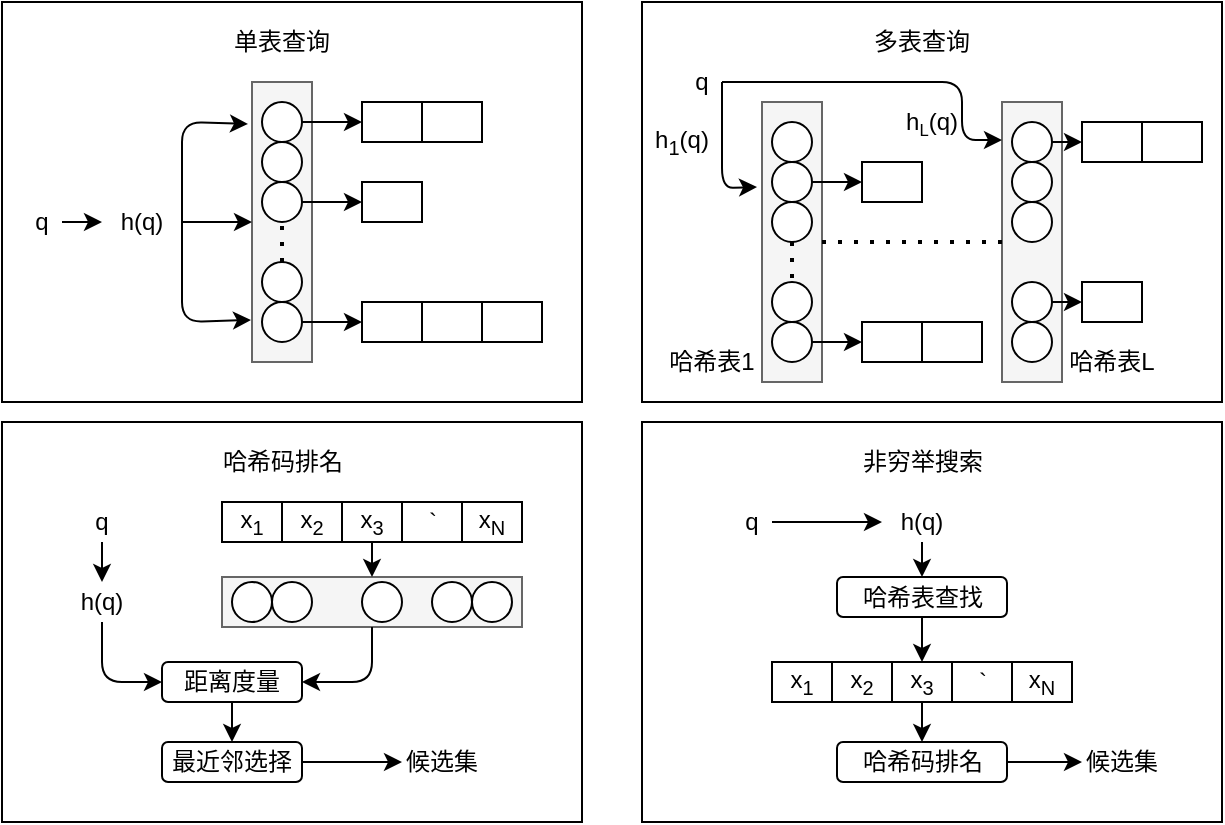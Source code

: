 <mxfile version="14.6.9" type="github">
  <diagram id="uzVWuI1P-TR0KRMASuwx" name="Page-1">
    <mxGraphModel dx="785" dy="520" grid="0" gridSize="10" guides="1" tooltips="1" connect="1" arrows="1" fold="1" page="1" pageScale="1" pageWidth="827" pageHeight="1169" math="0" shadow="0">
      <root>
        <mxCell id="0" />
        <mxCell id="1" parent="0" />
        <mxCell id="XByTLXD1ZILqwCPSWzRJ-2" value="" style="rounded=0;whiteSpace=wrap;html=1;" vertex="1" parent="1">
          <mxGeometry x="120" y="130" width="290" height="200" as="geometry" />
        </mxCell>
        <mxCell id="XByTLXD1ZILqwCPSWzRJ-3" value="" style="rounded=0;whiteSpace=wrap;html=1;" vertex="1" parent="1">
          <mxGeometry x="440" y="130" width="290" height="200" as="geometry" />
        </mxCell>
        <mxCell id="XByTLXD1ZILqwCPSWzRJ-4" value="" style="rounded=0;whiteSpace=wrap;html=1;" vertex="1" parent="1">
          <mxGeometry x="120" y="340" width="290" height="200" as="geometry" />
        </mxCell>
        <mxCell id="XByTLXD1ZILqwCPSWzRJ-5" value="" style="rounded=0;whiteSpace=wrap;html=1;" vertex="1" parent="1">
          <mxGeometry x="440" y="340" width="290" height="200" as="geometry" />
        </mxCell>
        <mxCell id="XByTLXD1ZILqwCPSWzRJ-6" value="单表查询" style="text;html=1;strokeColor=none;fillColor=none;align=center;verticalAlign=middle;whiteSpace=wrap;rounded=0;" vertex="1" parent="1">
          <mxGeometry x="230" y="140" width="60" height="20" as="geometry" />
        </mxCell>
        <mxCell id="XByTLXD1ZILqwCPSWzRJ-7" value="多表查询" style="text;html=1;strokeColor=none;fillColor=none;align=center;verticalAlign=middle;whiteSpace=wrap;rounded=0;" vertex="1" parent="1">
          <mxGeometry x="555" y="140" width="50" height="20" as="geometry" />
        </mxCell>
        <mxCell id="XByTLXD1ZILqwCPSWzRJ-8" value="" style="rounded=0;whiteSpace=wrap;html=1;fillColor=#f5f5f5;strokeColor=#666666;fontColor=#333333;" vertex="1" parent="1">
          <mxGeometry x="245" y="170" width="30" height="140" as="geometry" />
        </mxCell>
        <mxCell id="XByTLXD1ZILqwCPSWzRJ-9" value="q" style="text;html=1;strokeColor=none;fillColor=none;align=center;verticalAlign=middle;whiteSpace=wrap;rounded=0;" vertex="1" parent="1">
          <mxGeometry x="130" y="230" width="20" height="20" as="geometry" />
        </mxCell>
        <mxCell id="XByTLXD1ZILqwCPSWzRJ-10" value="h(q)" style="text;html=1;strokeColor=none;fillColor=none;align=center;verticalAlign=middle;whiteSpace=wrap;rounded=0;" vertex="1" parent="1">
          <mxGeometry x="170" y="230" width="40" height="20" as="geometry" />
        </mxCell>
        <mxCell id="XByTLXD1ZILqwCPSWzRJ-11" value="" style="endArrow=classic;html=1;exitX=1;exitY=0.5;exitDx=0;exitDy=0;entryX=0;entryY=0.5;entryDx=0;entryDy=0;" edge="1" parent="1" source="XByTLXD1ZILqwCPSWzRJ-9" target="XByTLXD1ZILqwCPSWzRJ-10">
          <mxGeometry width="50" height="50" relative="1" as="geometry">
            <mxPoint x="160" y="320" as="sourcePoint" />
            <mxPoint x="210" y="270" as="targetPoint" />
          </mxGeometry>
        </mxCell>
        <mxCell id="XByTLXD1ZILqwCPSWzRJ-12" value="" style="endArrow=classic;html=1;exitX=1;exitY=0.5;exitDx=0;exitDy=0;entryX=0;entryY=0.5;entryDx=0;entryDy=0;" edge="1" parent="1" source="XByTLXD1ZILqwCPSWzRJ-10" target="XByTLXD1ZILqwCPSWzRJ-8">
          <mxGeometry width="50" height="50" relative="1" as="geometry">
            <mxPoint x="200" y="270" as="sourcePoint" />
            <mxPoint x="250" y="220" as="targetPoint" />
          </mxGeometry>
        </mxCell>
        <mxCell id="XByTLXD1ZILqwCPSWzRJ-13" value="" style="endArrow=classic;html=1;exitX=1;exitY=0.5;exitDx=0;exitDy=0;entryX=-0.067;entryY=0.15;entryDx=0;entryDy=0;entryPerimeter=0;" edge="1" parent="1" source="XByTLXD1ZILqwCPSWzRJ-10" target="XByTLXD1ZILqwCPSWzRJ-8">
          <mxGeometry width="50" height="50" relative="1" as="geometry">
            <mxPoint x="180" y="320" as="sourcePoint" />
            <mxPoint x="60" y="320" as="targetPoint" />
            <Array as="points">
              <mxPoint x="210" y="190" />
            </Array>
          </mxGeometry>
        </mxCell>
        <mxCell id="XByTLXD1ZILqwCPSWzRJ-14" value="" style="endArrow=classic;html=1;exitX=1;exitY=0.5;exitDx=0;exitDy=0;entryX=-0.017;entryY=0.85;entryDx=0;entryDy=0;entryPerimeter=0;" edge="1" parent="1" source="XByTLXD1ZILqwCPSWzRJ-10" target="XByTLXD1ZILqwCPSWzRJ-8">
          <mxGeometry width="50" height="50" relative="1" as="geometry">
            <mxPoint x="180" y="320" as="sourcePoint" />
            <mxPoint x="230" y="270" as="targetPoint" />
            <Array as="points">
              <mxPoint x="210" y="290" />
            </Array>
          </mxGeometry>
        </mxCell>
        <mxCell id="XByTLXD1ZILqwCPSWzRJ-15" value="" style="ellipse;whiteSpace=wrap;html=1;aspect=fixed;" vertex="1" parent="1">
          <mxGeometry x="250" y="180" width="20" height="20" as="geometry" />
        </mxCell>
        <mxCell id="XByTLXD1ZILqwCPSWzRJ-16" value="" style="ellipse;whiteSpace=wrap;html=1;aspect=fixed;" vertex="1" parent="1">
          <mxGeometry x="250" y="200" width="20" height="20" as="geometry" />
        </mxCell>
        <mxCell id="XByTLXD1ZILqwCPSWzRJ-17" value="" style="ellipse;whiteSpace=wrap;html=1;aspect=fixed;" vertex="1" parent="1">
          <mxGeometry x="250" y="220" width="20" height="20" as="geometry" />
        </mxCell>
        <mxCell id="XByTLXD1ZILqwCPSWzRJ-19" value="" style="ellipse;whiteSpace=wrap;html=1;aspect=fixed;" vertex="1" parent="1">
          <mxGeometry x="250" y="280" width="20" height="20" as="geometry" />
        </mxCell>
        <mxCell id="XByTLXD1ZILqwCPSWzRJ-20" value="" style="ellipse;whiteSpace=wrap;html=1;aspect=fixed;" vertex="1" parent="1">
          <mxGeometry x="250" y="260" width="20" height="20" as="geometry" />
        </mxCell>
        <mxCell id="XByTLXD1ZILqwCPSWzRJ-22" value="" style="endArrow=none;dashed=1;html=1;dashPattern=1 3;strokeWidth=2;entryX=0.5;entryY=1;entryDx=0;entryDy=0;exitX=0.5;exitY=0;exitDx=0;exitDy=0;" edge="1" parent="1" source="XByTLXD1ZILqwCPSWzRJ-20" target="XByTLXD1ZILqwCPSWzRJ-17">
          <mxGeometry width="50" height="50" relative="1" as="geometry">
            <mxPoint x="390" y="340" as="sourcePoint" />
            <mxPoint x="440" y="290" as="targetPoint" />
          </mxGeometry>
        </mxCell>
        <mxCell id="XByTLXD1ZILqwCPSWzRJ-25" value="" style="endArrow=classic;html=1;entryX=0;entryY=0.5;entryDx=0;entryDy=0;" edge="1" parent="1" source="XByTLXD1ZILqwCPSWzRJ-15" target="XByTLXD1ZILqwCPSWzRJ-26">
          <mxGeometry width="50" height="50" relative="1" as="geometry">
            <mxPoint x="390" y="340" as="sourcePoint" />
            <mxPoint x="440" y="290" as="targetPoint" />
          </mxGeometry>
        </mxCell>
        <mxCell id="XByTLXD1ZILqwCPSWzRJ-26" value="" style="rounded=0;whiteSpace=wrap;html=1;" vertex="1" parent="1">
          <mxGeometry x="300" y="180" width="30" height="20" as="geometry" />
        </mxCell>
        <mxCell id="XByTLXD1ZILqwCPSWzRJ-28" value="" style="rounded=0;whiteSpace=wrap;html=1;" vertex="1" parent="1">
          <mxGeometry x="330" y="180" width="30" height="20" as="geometry" />
        </mxCell>
        <mxCell id="XByTLXD1ZILqwCPSWzRJ-29" value="" style="rounded=0;whiteSpace=wrap;html=1;" vertex="1" parent="1">
          <mxGeometry x="300" y="280" width="30" height="20" as="geometry" />
        </mxCell>
        <mxCell id="XByTLXD1ZILqwCPSWzRJ-30" value="" style="rounded=0;whiteSpace=wrap;html=1;" vertex="1" parent="1">
          <mxGeometry x="330" y="280" width="30" height="20" as="geometry" />
        </mxCell>
        <mxCell id="XByTLXD1ZILqwCPSWzRJ-31" value="" style="rounded=0;whiteSpace=wrap;html=1;" vertex="1" parent="1">
          <mxGeometry x="360" y="280" width="30" height="20" as="geometry" />
        </mxCell>
        <mxCell id="XByTLXD1ZILqwCPSWzRJ-32" value="" style="endArrow=classic;html=1;exitX=1;exitY=0.5;exitDx=0;exitDy=0;" edge="1" parent="1" source="XByTLXD1ZILqwCPSWzRJ-19">
          <mxGeometry width="50" height="50" relative="1" as="geometry">
            <mxPoint x="390" y="340" as="sourcePoint" />
            <mxPoint x="300" y="290" as="targetPoint" />
          </mxGeometry>
        </mxCell>
        <mxCell id="XByTLXD1ZILqwCPSWzRJ-33" value="" style="rounded=0;whiteSpace=wrap;html=1;" vertex="1" parent="1">
          <mxGeometry x="300" y="220" width="30" height="20" as="geometry" />
        </mxCell>
        <mxCell id="XByTLXD1ZILqwCPSWzRJ-34" value="" style="endArrow=classic;html=1;entryX=0;entryY=0.5;entryDx=0;entryDy=0;exitX=1;exitY=0.5;exitDx=0;exitDy=0;" edge="1" parent="1" source="XByTLXD1ZILqwCPSWzRJ-17" target="XByTLXD1ZILqwCPSWzRJ-33">
          <mxGeometry width="50" height="50" relative="1" as="geometry">
            <mxPoint x="280" y="200" as="sourcePoint" />
            <mxPoint x="310" y="200" as="targetPoint" />
          </mxGeometry>
        </mxCell>
        <mxCell id="XByTLXD1ZILqwCPSWzRJ-35" value="哈希码排名" style="text;html=1;strokeColor=none;fillColor=none;align=center;verticalAlign=middle;whiteSpace=wrap;rounded=0;" vertex="1" parent="1">
          <mxGeometry x="227.5" y="350" width="65" height="20" as="geometry" />
        </mxCell>
        <mxCell id="XByTLXD1ZILqwCPSWzRJ-41" value="" style="rounded=0;whiteSpace=wrap;html=1;fillColor=#f5f5f5;strokeColor=#666666;fontColor=#333333;" vertex="1" parent="1">
          <mxGeometry x="500" y="180" width="30" height="140" as="geometry" />
        </mxCell>
        <mxCell id="XByTLXD1ZILqwCPSWzRJ-42" value="" style="ellipse;whiteSpace=wrap;html=1;aspect=fixed;" vertex="1" parent="1">
          <mxGeometry x="505" y="190" width="20" height="20" as="geometry" />
        </mxCell>
        <mxCell id="XByTLXD1ZILqwCPSWzRJ-43" value="" style="ellipse;whiteSpace=wrap;html=1;aspect=fixed;" vertex="1" parent="1">
          <mxGeometry x="505" y="230" width="20" height="20" as="geometry" />
        </mxCell>
        <mxCell id="XByTLXD1ZILqwCPSWzRJ-44" value="" style="ellipse;whiteSpace=wrap;html=1;aspect=fixed;" vertex="1" parent="1">
          <mxGeometry x="505" y="270" width="20" height="20" as="geometry" />
        </mxCell>
        <mxCell id="XByTLXD1ZILqwCPSWzRJ-45" value="" style="rounded=0;whiteSpace=wrap;html=1;fillColor=#f5f5f5;strokeColor=#666666;fontColor=#333333;" vertex="1" parent="1">
          <mxGeometry x="620" y="180" width="30" height="140" as="geometry" />
        </mxCell>
        <mxCell id="XByTLXD1ZILqwCPSWzRJ-46" value="" style="ellipse;whiteSpace=wrap;html=1;aspect=fixed;" vertex="1" parent="1">
          <mxGeometry x="625" y="190" width="20" height="20" as="geometry" />
        </mxCell>
        <mxCell id="XByTLXD1ZILqwCPSWzRJ-47" value="" style="ellipse;whiteSpace=wrap;html=1;aspect=fixed;" vertex="1" parent="1">
          <mxGeometry x="625" y="230" width="20" height="20" as="geometry" />
        </mxCell>
        <mxCell id="XByTLXD1ZILqwCPSWzRJ-48" value="" style="ellipse;whiteSpace=wrap;html=1;aspect=fixed;" vertex="1" parent="1">
          <mxGeometry x="625" y="270" width="20" height="20" as="geometry" />
        </mxCell>
        <mxCell id="XByTLXD1ZILqwCPSWzRJ-49" value="" style="ellipse;whiteSpace=wrap;html=1;aspect=fixed;" vertex="1" parent="1">
          <mxGeometry x="505" y="210" width="20" height="20" as="geometry" />
        </mxCell>
        <mxCell id="XByTLXD1ZILqwCPSWzRJ-50" value="" style="ellipse;whiteSpace=wrap;html=1;aspect=fixed;" vertex="1" parent="1">
          <mxGeometry x="505" y="290" width="20" height="20" as="geometry" />
        </mxCell>
        <mxCell id="XByTLXD1ZILqwCPSWzRJ-51" value="" style="ellipse;whiteSpace=wrap;html=1;aspect=fixed;" vertex="1" parent="1">
          <mxGeometry x="625" y="210" width="20" height="20" as="geometry" />
        </mxCell>
        <mxCell id="XByTLXD1ZILqwCPSWzRJ-52" value="" style="ellipse;whiteSpace=wrap;html=1;aspect=fixed;" vertex="1" parent="1">
          <mxGeometry x="625" y="290" width="20" height="20" as="geometry" />
        </mxCell>
        <mxCell id="XByTLXD1ZILqwCPSWzRJ-54" value="q" style="text;html=1;strokeColor=none;fillColor=none;align=center;verticalAlign=middle;whiteSpace=wrap;rounded=0;" vertex="1" parent="1">
          <mxGeometry x="460" y="160" width="20" height="20" as="geometry" />
        </mxCell>
        <mxCell id="XByTLXD1ZILqwCPSWzRJ-55" value="" style="endArrow=classic;html=1;exitX=1;exitY=0.5;exitDx=0;exitDy=0;entryX=0;entryY=0.136;entryDx=0;entryDy=0;entryPerimeter=0;" edge="1" parent="1" source="XByTLXD1ZILqwCPSWzRJ-54" target="XByTLXD1ZILqwCPSWzRJ-45">
          <mxGeometry width="50" height="50" relative="1" as="geometry">
            <mxPoint x="560" y="90" as="sourcePoint" />
            <mxPoint x="610" y="40" as="targetPoint" />
            <Array as="points">
              <mxPoint x="600" y="170" />
              <mxPoint x="600" y="199" />
            </Array>
          </mxGeometry>
        </mxCell>
        <mxCell id="XByTLXD1ZILqwCPSWzRJ-56" value="" style="endArrow=classic;html=1;exitX=1;exitY=0.5;exitDx=0;exitDy=0;entryX=-0.083;entryY=0.304;entryDx=0;entryDy=0;entryPerimeter=0;" edge="1" parent="1" source="XByTLXD1ZILqwCPSWzRJ-54" target="XByTLXD1ZILqwCPSWzRJ-41">
          <mxGeometry width="50" height="50" relative="1" as="geometry">
            <mxPoint x="270" y="80" as="sourcePoint" />
            <mxPoint x="320" y="30" as="targetPoint" />
            <Array as="points">
              <mxPoint x="480" y="223" />
            </Array>
          </mxGeometry>
        </mxCell>
        <mxCell id="XByTLXD1ZILqwCPSWzRJ-57" value="" style="endArrow=none;dashed=1;html=1;dashPattern=1 3;strokeWidth=2;entryX=0.5;entryY=0;entryDx=0;entryDy=0;exitX=0.5;exitY=1;exitDx=0;exitDy=0;" edge="1" parent="1" source="XByTLXD1ZILqwCPSWzRJ-43" target="XByTLXD1ZILqwCPSWzRJ-44">
          <mxGeometry width="50" height="50" relative="1" as="geometry">
            <mxPoint x="560" y="70" as="sourcePoint" />
            <mxPoint x="610" y="20" as="targetPoint" />
          </mxGeometry>
        </mxCell>
        <mxCell id="XByTLXD1ZILqwCPSWzRJ-58" value="" style="endArrow=none;dashed=1;html=1;dashPattern=1 3;strokeWidth=2;exitX=1;exitY=0.5;exitDx=0;exitDy=0;entryX=0;entryY=0.5;entryDx=0;entryDy=0;" edge="1" parent="1" source="XByTLXD1ZILqwCPSWzRJ-41" target="XByTLXD1ZILqwCPSWzRJ-45">
          <mxGeometry width="50" height="50" relative="1" as="geometry">
            <mxPoint x="550" y="280" as="sourcePoint" />
            <mxPoint x="600" y="230" as="targetPoint" />
          </mxGeometry>
        </mxCell>
        <mxCell id="XByTLXD1ZILqwCPSWzRJ-59" value="" style="rounded=0;whiteSpace=wrap;html=1;" vertex="1" parent="1">
          <mxGeometry x="550" y="210" width="30" height="20" as="geometry" />
        </mxCell>
        <mxCell id="XByTLXD1ZILqwCPSWzRJ-60" value="" style="endArrow=classic;html=1;exitX=1;exitY=0.5;exitDx=0;exitDy=0;entryX=0;entryY=0.5;entryDx=0;entryDy=0;" edge="1" parent="1" source="XByTLXD1ZILqwCPSWzRJ-49" target="XByTLXD1ZILqwCPSWzRJ-59">
          <mxGeometry width="50" height="50" relative="1" as="geometry">
            <mxPoint x="580" y="70" as="sourcePoint" />
            <mxPoint x="630" y="20" as="targetPoint" />
          </mxGeometry>
        </mxCell>
        <mxCell id="XByTLXD1ZILqwCPSWzRJ-61" value="" style="rounded=0;whiteSpace=wrap;html=1;" vertex="1" parent="1">
          <mxGeometry x="550" y="290" width="30" height="20" as="geometry" />
        </mxCell>
        <mxCell id="XByTLXD1ZILqwCPSWzRJ-62" value="" style="endArrow=classic;html=1;exitX=1;exitY=0.5;exitDx=0;exitDy=0;entryX=0;entryY=0.5;entryDx=0;entryDy=0;" edge="1" parent="1" source="XByTLXD1ZILqwCPSWzRJ-50" target="XByTLXD1ZILqwCPSWzRJ-61">
          <mxGeometry width="50" height="50" relative="1" as="geometry">
            <mxPoint x="540" y="390" as="sourcePoint" />
            <mxPoint x="590" y="340" as="targetPoint" />
          </mxGeometry>
        </mxCell>
        <mxCell id="XByTLXD1ZILqwCPSWzRJ-63" value="" style="rounded=0;whiteSpace=wrap;html=1;" vertex="1" parent="1">
          <mxGeometry x="580" y="290" width="30" height="20" as="geometry" />
        </mxCell>
        <mxCell id="XByTLXD1ZILqwCPSWzRJ-64" value="" style="rounded=0;whiteSpace=wrap;html=1;" vertex="1" parent="1">
          <mxGeometry x="660" y="190" width="30" height="20" as="geometry" />
        </mxCell>
        <mxCell id="XByTLXD1ZILqwCPSWzRJ-65" value="" style="rounded=0;whiteSpace=wrap;html=1;" vertex="1" parent="1">
          <mxGeometry x="690" y="190" width="30" height="20" as="geometry" />
        </mxCell>
        <mxCell id="XByTLXD1ZILqwCPSWzRJ-66" value="" style="endArrow=classic;html=1;exitX=1;exitY=0.5;exitDx=0;exitDy=0;entryX=0;entryY=0.5;entryDx=0;entryDy=0;" edge="1" parent="1" source="XByTLXD1ZILqwCPSWzRJ-46" target="XByTLXD1ZILqwCPSWzRJ-64">
          <mxGeometry width="50" height="50" relative="1" as="geometry">
            <mxPoint x="730" y="100" as="sourcePoint" />
            <mxPoint x="780" y="50" as="targetPoint" />
          </mxGeometry>
        </mxCell>
        <mxCell id="XByTLXD1ZILqwCPSWzRJ-67" value="" style="rounded=0;whiteSpace=wrap;html=1;" vertex="1" parent="1">
          <mxGeometry x="660" y="270" width="30" height="20" as="geometry" />
        </mxCell>
        <mxCell id="XByTLXD1ZILqwCPSWzRJ-68" value="" style="endArrow=classic;html=1;exitX=1;exitY=0.5;exitDx=0;exitDy=0;entryX=0;entryY=0.5;entryDx=0;entryDy=0;" edge="1" parent="1" source="XByTLXD1ZILqwCPSWzRJ-48" target="XByTLXD1ZILqwCPSWzRJ-67">
          <mxGeometry width="50" height="50" relative="1" as="geometry">
            <mxPoint x="680" y="100" as="sourcePoint" />
            <mxPoint x="730" y="50" as="targetPoint" />
          </mxGeometry>
        </mxCell>
        <mxCell id="XByTLXD1ZILqwCPSWzRJ-69" value="哈希表1" style="text;html=1;strokeColor=none;fillColor=none;align=center;verticalAlign=middle;whiteSpace=wrap;rounded=0;" vertex="1" parent="1">
          <mxGeometry x="450" y="300" width="50" height="20" as="geometry" />
        </mxCell>
        <mxCell id="XByTLXD1ZILqwCPSWzRJ-70" value="h&lt;sub&gt;1&lt;/sub&gt;(q)" style="text;html=1;strokeColor=none;fillColor=none;align=center;verticalAlign=middle;whiteSpace=wrap;rounded=0;" vertex="1" parent="1">
          <mxGeometry x="440" y="190" width="40" height="20" as="geometry" />
        </mxCell>
        <mxCell id="XByTLXD1ZILqwCPSWzRJ-71" value="h&lt;span style=&quot;font-size: 10px&quot;&gt;&lt;sub&gt;L&lt;/sub&gt;&lt;/span&gt;(q)" style="text;html=1;strokeColor=none;fillColor=none;align=center;verticalAlign=middle;whiteSpace=wrap;rounded=0;" vertex="1" parent="1">
          <mxGeometry x="565" y="180" width="40" height="20" as="geometry" />
        </mxCell>
        <mxCell id="XByTLXD1ZILqwCPSWzRJ-72" value="哈希表L" style="text;html=1;strokeColor=none;fillColor=none;align=center;verticalAlign=middle;whiteSpace=wrap;rounded=0;" vertex="1" parent="1">
          <mxGeometry x="650" y="300" width="50" height="20" as="geometry" />
        </mxCell>
        <mxCell id="XByTLXD1ZILqwCPSWzRJ-73" value="q" style="text;html=1;strokeColor=none;fillColor=none;align=center;verticalAlign=middle;whiteSpace=wrap;rounded=0;" vertex="1" parent="1">
          <mxGeometry x="150" y="380" width="40" height="20" as="geometry" />
        </mxCell>
        <mxCell id="XByTLXD1ZILqwCPSWzRJ-74" value="h(q)" style="text;html=1;strokeColor=none;fillColor=none;align=center;verticalAlign=middle;whiteSpace=wrap;rounded=0;" vertex="1" parent="1">
          <mxGeometry x="150" y="420" width="40" height="20" as="geometry" />
        </mxCell>
        <mxCell id="XByTLXD1ZILqwCPSWzRJ-75" value="" style="endArrow=classic;html=1;exitX=0.5;exitY=1;exitDx=0;exitDy=0;entryX=0.5;entryY=0;entryDx=0;entryDy=0;" edge="1" parent="1" source="XByTLXD1ZILqwCPSWzRJ-73" target="XByTLXD1ZILqwCPSWzRJ-74">
          <mxGeometry width="50" height="50" relative="1" as="geometry">
            <mxPoint x="50" y="430" as="sourcePoint" />
            <mxPoint x="100" y="380" as="targetPoint" />
          </mxGeometry>
        </mxCell>
        <mxCell id="XByTLXD1ZILqwCPSWzRJ-76" value="距离度量" style="rounded=1;whiteSpace=wrap;html=1;" vertex="1" parent="1">
          <mxGeometry x="200" y="460" width="70" height="20" as="geometry" />
        </mxCell>
        <mxCell id="XByTLXD1ZILqwCPSWzRJ-78" value="" style="endArrow=classic;html=1;exitX=0.5;exitY=1;exitDx=0;exitDy=0;entryX=0;entryY=0.5;entryDx=0;entryDy=0;" edge="1" parent="1" source="XByTLXD1ZILqwCPSWzRJ-74" target="XByTLXD1ZILqwCPSWzRJ-76">
          <mxGeometry width="50" height="50" relative="1" as="geometry">
            <mxPoint x="30" y="460" as="sourcePoint" />
            <mxPoint x="80" y="410" as="targetPoint" />
            <Array as="points">
              <mxPoint x="170" y="470" />
            </Array>
          </mxGeometry>
        </mxCell>
        <mxCell id="XByTLXD1ZILqwCPSWzRJ-80" value="x&lt;sub&gt;1&lt;/sub&gt;" style="rounded=0;whiteSpace=wrap;html=1;" vertex="1" parent="1">
          <mxGeometry x="230" y="380" width="30" height="20" as="geometry" />
        </mxCell>
        <mxCell id="XByTLXD1ZILqwCPSWzRJ-81" value="x&lt;sub&gt;2&lt;/sub&gt;" style="rounded=0;whiteSpace=wrap;html=1;" vertex="1" parent="1">
          <mxGeometry x="260" y="380" width="30" height="20" as="geometry" />
        </mxCell>
        <mxCell id="XByTLXD1ZILqwCPSWzRJ-82" value="x&lt;sub&gt;3&lt;/sub&gt;" style="rounded=0;whiteSpace=wrap;html=1;" vertex="1" parent="1">
          <mxGeometry x="290" y="380" width="30" height="20" as="geometry" />
        </mxCell>
        <mxCell id="XByTLXD1ZILqwCPSWzRJ-83" value="```" style="rounded=0;whiteSpace=wrap;html=1;" vertex="1" parent="1">
          <mxGeometry x="320" y="380" width="30" height="20" as="geometry" />
        </mxCell>
        <mxCell id="XByTLXD1ZILqwCPSWzRJ-84" value="x&lt;sub&gt;N&lt;/sub&gt;" style="rounded=0;whiteSpace=wrap;html=1;" vertex="1" parent="1">
          <mxGeometry x="350" y="380" width="30" height="20" as="geometry" />
        </mxCell>
        <mxCell id="XByTLXD1ZILqwCPSWzRJ-87" value="" style="rounded=0;whiteSpace=wrap;html=1;fillColor=#f5f5f5;strokeColor=#666666;fontColor=#333333;" vertex="1" parent="1">
          <mxGeometry x="230" y="417.5" width="150" height="25" as="geometry" />
        </mxCell>
        <mxCell id="XByTLXD1ZILqwCPSWzRJ-88" value="" style="ellipse;whiteSpace=wrap;html=1;aspect=fixed;" vertex="1" parent="1">
          <mxGeometry x="255" y="420" width="20" height="20" as="geometry" />
        </mxCell>
        <mxCell id="XByTLXD1ZILqwCPSWzRJ-89" value="" style="ellipse;whiteSpace=wrap;html=1;aspect=fixed;" vertex="1" parent="1">
          <mxGeometry x="355" y="420" width="20" height="20" as="geometry" />
        </mxCell>
        <mxCell id="XByTLXD1ZILqwCPSWzRJ-91" value="" style="ellipse;whiteSpace=wrap;html=1;aspect=fixed;" vertex="1" parent="1">
          <mxGeometry x="335" y="420" width="20" height="20" as="geometry" />
        </mxCell>
        <mxCell id="XByTLXD1ZILqwCPSWzRJ-92" value="" style="ellipse;whiteSpace=wrap;html=1;aspect=fixed;" vertex="1" parent="1">
          <mxGeometry x="235" y="420" width="20" height="20" as="geometry" />
        </mxCell>
        <mxCell id="XByTLXD1ZILqwCPSWzRJ-93" value="" style="ellipse;whiteSpace=wrap;html=1;aspect=fixed;" vertex="1" parent="1">
          <mxGeometry x="300" y="420" width="20" height="20" as="geometry" />
        </mxCell>
        <mxCell id="XByTLXD1ZILqwCPSWzRJ-98" value="" style="endArrow=classic;html=1;exitX=0.5;exitY=1;exitDx=0;exitDy=0;entryX=0.5;entryY=0;entryDx=0;entryDy=0;" edge="1" parent="1" source="XByTLXD1ZILqwCPSWzRJ-82" target="XByTLXD1ZILqwCPSWzRJ-87">
          <mxGeometry width="50" height="50" relative="1" as="geometry">
            <mxPoint x="390" y="420" as="sourcePoint" />
            <mxPoint x="440" y="370" as="targetPoint" />
          </mxGeometry>
        </mxCell>
        <mxCell id="XByTLXD1ZILqwCPSWzRJ-99" value="" style="endArrow=classic;html=1;exitX=0.5;exitY=1;exitDx=0;exitDy=0;entryX=1;entryY=0.5;entryDx=0;entryDy=0;" edge="1" parent="1" source="XByTLXD1ZILqwCPSWzRJ-87" target="XByTLXD1ZILqwCPSWzRJ-76">
          <mxGeometry width="50" height="50" relative="1" as="geometry">
            <mxPoint x="310" y="650" as="sourcePoint" />
            <mxPoint x="360" y="600" as="targetPoint" />
            <Array as="points">
              <mxPoint x="305" y="470" />
            </Array>
          </mxGeometry>
        </mxCell>
        <mxCell id="XByTLXD1ZILqwCPSWzRJ-100" value="最近邻选择" style="rounded=1;whiteSpace=wrap;html=1;" vertex="1" parent="1">
          <mxGeometry x="200" y="500" width="70" height="20" as="geometry" />
        </mxCell>
        <mxCell id="XByTLXD1ZILqwCPSWzRJ-101" value="" style="endArrow=classic;html=1;exitX=0.5;exitY=1;exitDx=0;exitDy=0;entryX=0.5;entryY=0;entryDx=0;entryDy=0;" edge="1" parent="1" source="XByTLXD1ZILqwCPSWzRJ-76" target="XByTLXD1ZILqwCPSWzRJ-100">
          <mxGeometry width="50" height="50" relative="1" as="geometry">
            <mxPoint x="390" y="410" as="sourcePoint" />
            <mxPoint x="440" y="360" as="targetPoint" />
          </mxGeometry>
        </mxCell>
        <mxCell id="XByTLXD1ZILqwCPSWzRJ-102" value="候选集" style="text;html=1;strokeColor=none;fillColor=none;align=center;verticalAlign=middle;whiteSpace=wrap;rounded=0;" vertex="1" parent="1">
          <mxGeometry x="320" y="500" width="40" height="20" as="geometry" />
        </mxCell>
        <mxCell id="XByTLXD1ZILqwCPSWzRJ-103" value="" style="endArrow=classic;html=1;exitX=1;exitY=0.5;exitDx=0;exitDy=0;entryX=0;entryY=0.5;entryDx=0;entryDy=0;" edge="1" parent="1" source="XByTLXD1ZILqwCPSWzRJ-100" target="XByTLXD1ZILqwCPSWzRJ-102">
          <mxGeometry width="50" height="50" relative="1" as="geometry">
            <mxPoint x="240" y="640" as="sourcePoint" />
            <mxPoint x="290" y="590" as="targetPoint" />
          </mxGeometry>
        </mxCell>
        <mxCell id="XByTLXD1ZILqwCPSWzRJ-104" value="非穷举搜索" style="text;html=1;strokeColor=none;fillColor=none;align=center;verticalAlign=middle;whiteSpace=wrap;rounded=0;" vertex="1" parent="1">
          <mxGeometry x="542.5" y="350" width="75" height="20" as="geometry" />
        </mxCell>
        <mxCell id="XByTLXD1ZILqwCPSWzRJ-105" value="q" style="text;html=1;strokeColor=none;fillColor=none;align=center;verticalAlign=middle;whiteSpace=wrap;rounded=0;" vertex="1" parent="1">
          <mxGeometry x="485" y="380" width="20" height="20" as="geometry" />
        </mxCell>
        <mxCell id="XByTLXD1ZILqwCPSWzRJ-106" value="h(q)" style="text;html=1;strokeColor=none;fillColor=none;align=center;verticalAlign=middle;whiteSpace=wrap;rounded=0;" vertex="1" parent="1">
          <mxGeometry x="560" y="380" width="40" height="20" as="geometry" />
        </mxCell>
        <mxCell id="XByTLXD1ZILqwCPSWzRJ-107" value="" style="endArrow=classic;html=1;exitX=1;exitY=0.5;exitDx=0;exitDy=0;entryX=0;entryY=0.5;entryDx=0;entryDy=0;" edge="1" parent="1" source="XByTLXD1ZILqwCPSWzRJ-105" target="XByTLXD1ZILqwCPSWzRJ-106">
          <mxGeometry width="50" height="50" relative="1" as="geometry">
            <mxPoint x="590" y="490" as="sourcePoint" />
            <mxPoint x="640" y="440" as="targetPoint" />
          </mxGeometry>
        </mxCell>
        <mxCell id="XByTLXD1ZILqwCPSWzRJ-108" value="哈希表查找" style="rounded=1;whiteSpace=wrap;html=1;" vertex="1" parent="1">
          <mxGeometry x="537.5" y="417.5" width="85" height="20" as="geometry" />
        </mxCell>
        <mxCell id="XByTLXD1ZILqwCPSWzRJ-109" value="哈希码排名" style="rounded=1;whiteSpace=wrap;html=1;" vertex="1" parent="1">
          <mxGeometry x="537.5" y="500" width="85" height="20" as="geometry" />
        </mxCell>
        <mxCell id="XByTLXD1ZILqwCPSWzRJ-114" value="x&lt;sub&gt;1&lt;/sub&gt;" style="rounded=0;whiteSpace=wrap;html=1;" vertex="1" parent="1">
          <mxGeometry x="505" y="460" width="30" height="20" as="geometry" />
        </mxCell>
        <mxCell id="XByTLXD1ZILqwCPSWzRJ-115" value="x&lt;sub&gt;2&lt;/sub&gt;" style="rounded=0;whiteSpace=wrap;html=1;" vertex="1" parent="1">
          <mxGeometry x="535" y="460" width="30" height="20" as="geometry" />
        </mxCell>
        <mxCell id="XByTLXD1ZILqwCPSWzRJ-116" value="x&lt;sub&gt;3&lt;/sub&gt;" style="rounded=0;whiteSpace=wrap;html=1;" vertex="1" parent="1">
          <mxGeometry x="565" y="460" width="30" height="20" as="geometry" />
        </mxCell>
        <mxCell id="XByTLXD1ZILqwCPSWzRJ-117" value="```" style="rounded=0;whiteSpace=wrap;html=1;" vertex="1" parent="1">
          <mxGeometry x="595" y="460" width="30" height="20" as="geometry" />
        </mxCell>
        <mxCell id="XByTLXD1ZILqwCPSWzRJ-118" value="x&lt;sub&gt;N&lt;/sub&gt;" style="rounded=0;whiteSpace=wrap;html=1;" vertex="1" parent="1">
          <mxGeometry x="625" y="460" width="30" height="20" as="geometry" />
        </mxCell>
        <mxCell id="XByTLXD1ZILqwCPSWzRJ-119" value="" style="endArrow=classic;html=1;exitX=0.5;exitY=1;exitDx=0;exitDy=0;entryX=0.5;entryY=0;entryDx=0;entryDy=0;" edge="1" parent="1" source="XByTLXD1ZILqwCPSWzRJ-106" target="XByTLXD1ZILqwCPSWzRJ-108">
          <mxGeometry width="50" height="50" relative="1" as="geometry">
            <mxPoint x="640" y="630" as="sourcePoint" />
            <mxPoint x="690" y="580" as="targetPoint" />
          </mxGeometry>
        </mxCell>
        <mxCell id="XByTLXD1ZILqwCPSWzRJ-120" value="" style="endArrow=classic;html=1;exitX=0.5;exitY=1;exitDx=0;exitDy=0;entryX=0.5;entryY=0;entryDx=0;entryDy=0;" edge="1" parent="1" source="XByTLXD1ZILqwCPSWzRJ-108" target="XByTLXD1ZILqwCPSWzRJ-116">
          <mxGeometry width="50" height="50" relative="1" as="geometry">
            <mxPoint x="590" y="410" as="sourcePoint" />
            <mxPoint x="590" y="427.5" as="targetPoint" />
          </mxGeometry>
        </mxCell>
        <mxCell id="XByTLXD1ZILqwCPSWzRJ-121" value="" style="endArrow=classic;html=1;exitX=0.5;exitY=1;exitDx=0;exitDy=0;entryX=0.5;entryY=0;entryDx=0;entryDy=0;" edge="1" parent="1" source="XByTLXD1ZILqwCPSWzRJ-116" target="XByTLXD1ZILqwCPSWzRJ-109">
          <mxGeometry width="50" height="50" relative="1" as="geometry">
            <mxPoint x="590" y="447.5" as="sourcePoint" />
            <mxPoint x="590" y="470" as="targetPoint" />
          </mxGeometry>
        </mxCell>
        <mxCell id="XByTLXD1ZILqwCPSWzRJ-122" value="候选集" style="text;html=1;strokeColor=none;fillColor=none;align=center;verticalAlign=middle;whiteSpace=wrap;rounded=0;" vertex="1" parent="1">
          <mxGeometry x="660" y="500" width="40" height="20" as="geometry" />
        </mxCell>
        <mxCell id="XByTLXD1ZILqwCPSWzRJ-123" value="" style="endArrow=classic;html=1;exitX=1;exitY=0.5;exitDx=0;exitDy=0;entryX=0;entryY=0.5;entryDx=0;entryDy=0;" edge="1" parent="1" source="XByTLXD1ZILqwCPSWzRJ-109" target="XByTLXD1ZILqwCPSWzRJ-122">
          <mxGeometry width="50" height="50" relative="1" as="geometry">
            <mxPoint x="560" y="630" as="sourcePoint" />
            <mxPoint x="610" y="580" as="targetPoint" />
          </mxGeometry>
        </mxCell>
      </root>
    </mxGraphModel>
  </diagram>
</mxfile>
